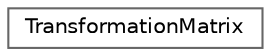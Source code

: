 digraph "Graphical Class Hierarchy"
{
 // LATEX_PDF_SIZE
  bgcolor="transparent";
  edge [fontname=Helvetica,fontsize=10,labelfontname=Helvetica,labelfontsize=10];
  node [fontname=Helvetica,fontsize=10,shape=box,height=0.2,width=0.9];
  rankdir="LR";
  Node0 [label="TransformationMatrix",height=0.2,width=0.4,color="grey40", fillcolor="white", style="filled",URL="$class_transformation_matrix.html",tooltip=" "];
}
